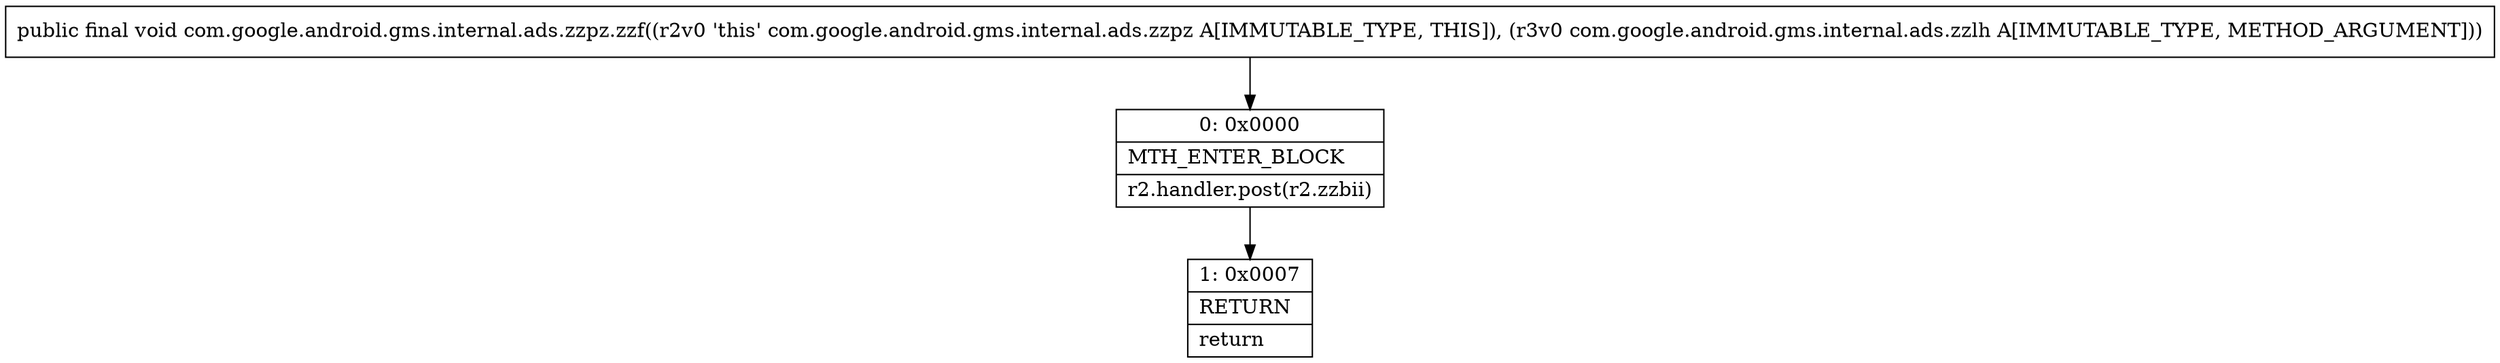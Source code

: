 digraph "CFG forcom.google.android.gms.internal.ads.zzpz.zzf(Lcom\/google\/android\/gms\/internal\/ads\/zzlh;)V" {
Node_0 [shape=record,label="{0\:\ 0x0000|MTH_ENTER_BLOCK\l|r2.handler.post(r2.zzbii)\l}"];
Node_1 [shape=record,label="{1\:\ 0x0007|RETURN\l|return\l}"];
MethodNode[shape=record,label="{public final void com.google.android.gms.internal.ads.zzpz.zzf((r2v0 'this' com.google.android.gms.internal.ads.zzpz A[IMMUTABLE_TYPE, THIS]), (r3v0 com.google.android.gms.internal.ads.zzlh A[IMMUTABLE_TYPE, METHOD_ARGUMENT])) }"];
MethodNode -> Node_0;
Node_0 -> Node_1;
}

